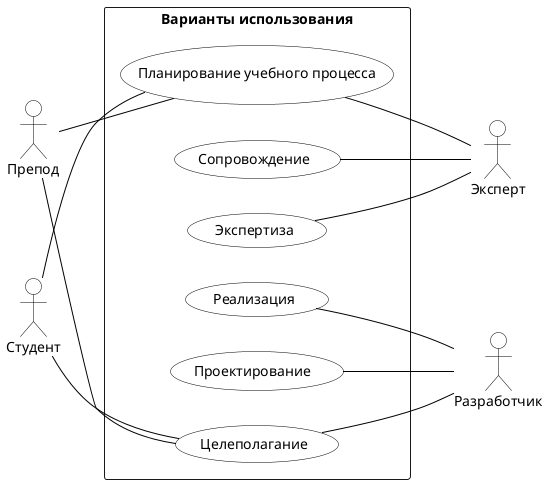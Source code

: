 @startuml
'PlantUML modul
left to right direction
skinparam packageStyle rectangle
skinparam {
shadowing false
ActorBackgroundColor White
ActorBorderColor Black
}
skinparam usecase {
BackgroundColor White
BorderColor Black
ArrowColor Black
}
actor Препод
actor Эксперт
actor Разработчик
actor Студент
'Main Limitation
rectangle "Варианты использования" {
    Препод - (Планирование учебного процесса)
    Студент - (Планирование учебного процесса)
    Эксперт - (Планирование учебного процесса)
'    (Экспертиза) .> (Планирование учебного процесса) : include
    (Сопровождение) -- Эксперт
    (Экспертиза) -- Эксперт
    (Реализация) -- Разработчик
    (Проектирование ) -- Разработчик
    Студент -- (Целеполагание)
    Препод -- (Целеполагание)
    Разработчик -- (Целеполагание)
}
@enduml




